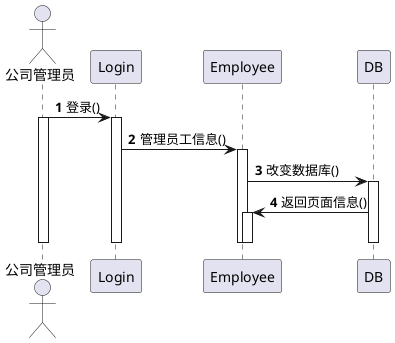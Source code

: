 @startuml
'https://plantuml.com/sequence-diagram

autonumber

actor 公司管理员
participant Login
participant Employee
participant DB

公司管理员->Login :登录()
activate 公司管理员
activate Login
Login->Employee  : 管理员工信息()
activate Employee
Employee->DB :改变数据库()
activate DB
Employee<-DB :返回页面信息()
activate Employee
deactivate
deactivate
deactivate
deactivate
deactivate 公司管理员
@enduml